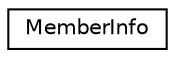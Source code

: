 digraph "类继承关系图"
{
 // INTERACTIVE_SVG=YES
 // LATEX_PDF_SIZE
  edge [fontname="Helvetica",fontsize="10",labelfontname="Helvetica",labelfontsize="10"];
  node [fontname="Helvetica",fontsize="10",shape=record];
  rankdir="LR";
  Node0 [label="MemberInfo",height=0.2,width=0.4,color="black", fillcolor="white", style="filled",URL="$d5/d86/class_member_info.html",tooltip="Data associated with a MemberDef in an inheritance relation."];
}
